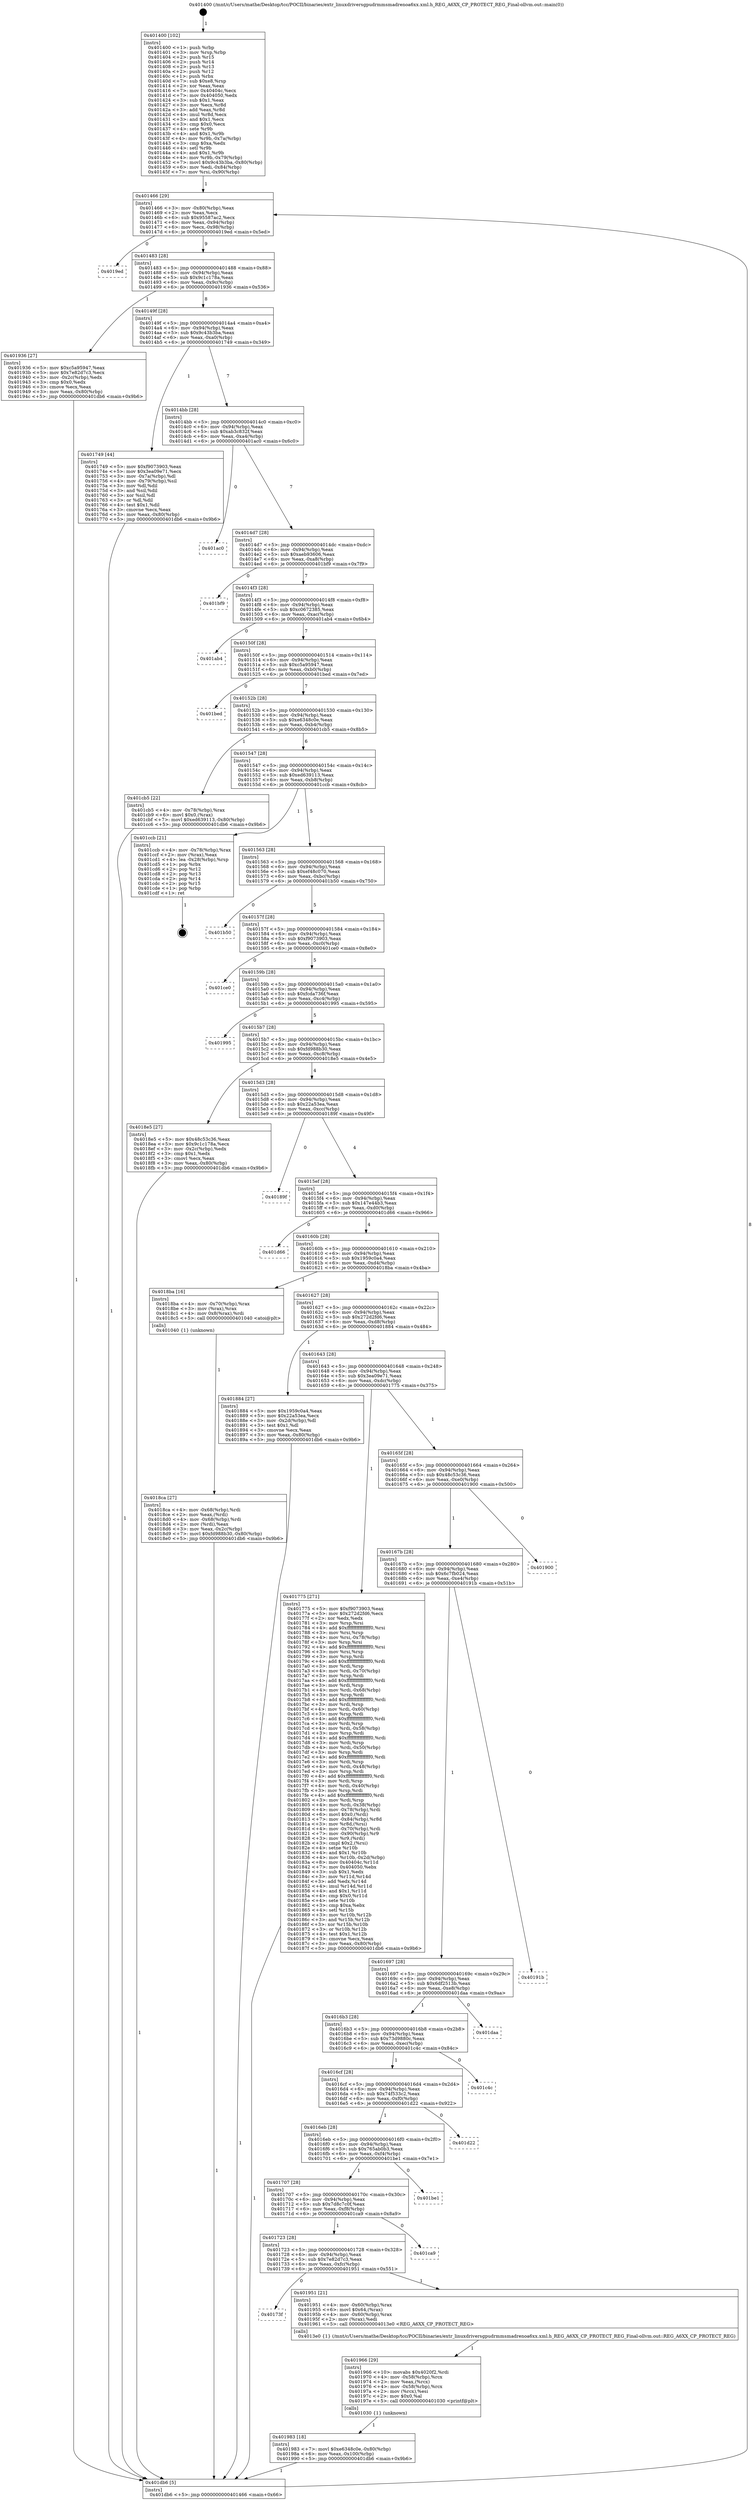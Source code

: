 digraph "0x401400" {
  label = "0x401400 (/mnt/c/Users/mathe/Desktop/tcc/POCII/binaries/extr_linuxdriversgpudrmmsmadrenoa6xx.xml.h_REG_A6XX_CP_PROTECT_REG_Final-ollvm.out::main(0))"
  labelloc = "t"
  node[shape=record]

  Entry [label="",width=0.3,height=0.3,shape=circle,fillcolor=black,style=filled]
  "0x401466" [label="{
     0x401466 [29]\l
     | [instrs]\l
     &nbsp;&nbsp;0x401466 \<+3\>: mov -0x80(%rbp),%eax\l
     &nbsp;&nbsp;0x401469 \<+2\>: mov %eax,%ecx\l
     &nbsp;&nbsp;0x40146b \<+6\>: sub $0x95587ac2,%ecx\l
     &nbsp;&nbsp;0x401471 \<+6\>: mov %eax,-0x94(%rbp)\l
     &nbsp;&nbsp;0x401477 \<+6\>: mov %ecx,-0x98(%rbp)\l
     &nbsp;&nbsp;0x40147d \<+6\>: je 00000000004019ed \<main+0x5ed\>\l
  }"]
  "0x4019ed" [label="{
     0x4019ed\l
  }", style=dashed]
  "0x401483" [label="{
     0x401483 [28]\l
     | [instrs]\l
     &nbsp;&nbsp;0x401483 \<+5\>: jmp 0000000000401488 \<main+0x88\>\l
     &nbsp;&nbsp;0x401488 \<+6\>: mov -0x94(%rbp),%eax\l
     &nbsp;&nbsp;0x40148e \<+5\>: sub $0x9c1c178a,%eax\l
     &nbsp;&nbsp;0x401493 \<+6\>: mov %eax,-0x9c(%rbp)\l
     &nbsp;&nbsp;0x401499 \<+6\>: je 0000000000401936 \<main+0x536\>\l
  }"]
  Exit [label="",width=0.3,height=0.3,shape=circle,fillcolor=black,style=filled,peripheries=2]
  "0x401936" [label="{
     0x401936 [27]\l
     | [instrs]\l
     &nbsp;&nbsp;0x401936 \<+5\>: mov $0xc5a95947,%eax\l
     &nbsp;&nbsp;0x40193b \<+5\>: mov $0x7e82d7c3,%ecx\l
     &nbsp;&nbsp;0x401940 \<+3\>: mov -0x2c(%rbp),%edx\l
     &nbsp;&nbsp;0x401943 \<+3\>: cmp $0x0,%edx\l
     &nbsp;&nbsp;0x401946 \<+3\>: cmove %ecx,%eax\l
     &nbsp;&nbsp;0x401949 \<+3\>: mov %eax,-0x80(%rbp)\l
     &nbsp;&nbsp;0x40194c \<+5\>: jmp 0000000000401db6 \<main+0x9b6\>\l
  }"]
  "0x40149f" [label="{
     0x40149f [28]\l
     | [instrs]\l
     &nbsp;&nbsp;0x40149f \<+5\>: jmp 00000000004014a4 \<main+0xa4\>\l
     &nbsp;&nbsp;0x4014a4 \<+6\>: mov -0x94(%rbp),%eax\l
     &nbsp;&nbsp;0x4014aa \<+5\>: sub $0x9c43b3ba,%eax\l
     &nbsp;&nbsp;0x4014af \<+6\>: mov %eax,-0xa0(%rbp)\l
     &nbsp;&nbsp;0x4014b5 \<+6\>: je 0000000000401749 \<main+0x349\>\l
  }"]
  "0x401983" [label="{
     0x401983 [18]\l
     | [instrs]\l
     &nbsp;&nbsp;0x401983 \<+7\>: movl $0xe6348c0e,-0x80(%rbp)\l
     &nbsp;&nbsp;0x40198a \<+6\>: mov %eax,-0x100(%rbp)\l
     &nbsp;&nbsp;0x401990 \<+5\>: jmp 0000000000401db6 \<main+0x9b6\>\l
  }"]
  "0x401749" [label="{
     0x401749 [44]\l
     | [instrs]\l
     &nbsp;&nbsp;0x401749 \<+5\>: mov $0xf9073903,%eax\l
     &nbsp;&nbsp;0x40174e \<+5\>: mov $0x3ea09e71,%ecx\l
     &nbsp;&nbsp;0x401753 \<+3\>: mov -0x7a(%rbp),%dl\l
     &nbsp;&nbsp;0x401756 \<+4\>: mov -0x79(%rbp),%sil\l
     &nbsp;&nbsp;0x40175a \<+3\>: mov %dl,%dil\l
     &nbsp;&nbsp;0x40175d \<+3\>: and %sil,%dil\l
     &nbsp;&nbsp;0x401760 \<+3\>: xor %sil,%dl\l
     &nbsp;&nbsp;0x401763 \<+3\>: or %dl,%dil\l
     &nbsp;&nbsp;0x401766 \<+4\>: test $0x1,%dil\l
     &nbsp;&nbsp;0x40176a \<+3\>: cmovne %ecx,%eax\l
     &nbsp;&nbsp;0x40176d \<+3\>: mov %eax,-0x80(%rbp)\l
     &nbsp;&nbsp;0x401770 \<+5\>: jmp 0000000000401db6 \<main+0x9b6\>\l
  }"]
  "0x4014bb" [label="{
     0x4014bb [28]\l
     | [instrs]\l
     &nbsp;&nbsp;0x4014bb \<+5\>: jmp 00000000004014c0 \<main+0xc0\>\l
     &nbsp;&nbsp;0x4014c0 \<+6\>: mov -0x94(%rbp),%eax\l
     &nbsp;&nbsp;0x4014c6 \<+5\>: sub $0xab3c832f,%eax\l
     &nbsp;&nbsp;0x4014cb \<+6\>: mov %eax,-0xa4(%rbp)\l
     &nbsp;&nbsp;0x4014d1 \<+6\>: je 0000000000401ac0 \<main+0x6c0\>\l
  }"]
  "0x401db6" [label="{
     0x401db6 [5]\l
     | [instrs]\l
     &nbsp;&nbsp;0x401db6 \<+5\>: jmp 0000000000401466 \<main+0x66\>\l
  }"]
  "0x401400" [label="{
     0x401400 [102]\l
     | [instrs]\l
     &nbsp;&nbsp;0x401400 \<+1\>: push %rbp\l
     &nbsp;&nbsp;0x401401 \<+3\>: mov %rsp,%rbp\l
     &nbsp;&nbsp;0x401404 \<+2\>: push %r15\l
     &nbsp;&nbsp;0x401406 \<+2\>: push %r14\l
     &nbsp;&nbsp;0x401408 \<+2\>: push %r13\l
     &nbsp;&nbsp;0x40140a \<+2\>: push %r12\l
     &nbsp;&nbsp;0x40140c \<+1\>: push %rbx\l
     &nbsp;&nbsp;0x40140d \<+7\>: sub $0xe8,%rsp\l
     &nbsp;&nbsp;0x401414 \<+2\>: xor %eax,%eax\l
     &nbsp;&nbsp;0x401416 \<+7\>: mov 0x40404c,%ecx\l
     &nbsp;&nbsp;0x40141d \<+7\>: mov 0x404050,%edx\l
     &nbsp;&nbsp;0x401424 \<+3\>: sub $0x1,%eax\l
     &nbsp;&nbsp;0x401427 \<+3\>: mov %ecx,%r8d\l
     &nbsp;&nbsp;0x40142a \<+3\>: add %eax,%r8d\l
     &nbsp;&nbsp;0x40142d \<+4\>: imul %r8d,%ecx\l
     &nbsp;&nbsp;0x401431 \<+3\>: and $0x1,%ecx\l
     &nbsp;&nbsp;0x401434 \<+3\>: cmp $0x0,%ecx\l
     &nbsp;&nbsp;0x401437 \<+4\>: sete %r9b\l
     &nbsp;&nbsp;0x40143b \<+4\>: and $0x1,%r9b\l
     &nbsp;&nbsp;0x40143f \<+4\>: mov %r9b,-0x7a(%rbp)\l
     &nbsp;&nbsp;0x401443 \<+3\>: cmp $0xa,%edx\l
     &nbsp;&nbsp;0x401446 \<+4\>: setl %r9b\l
     &nbsp;&nbsp;0x40144a \<+4\>: and $0x1,%r9b\l
     &nbsp;&nbsp;0x40144e \<+4\>: mov %r9b,-0x79(%rbp)\l
     &nbsp;&nbsp;0x401452 \<+7\>: movl $0x9c43b3ba,-0x80(%rbp)\l
     &nbsp;&nbsp;0x401459 \<+6\>: mov %edi,-0x84(%rbp)\l
     &nbsp;&nbsp;0x40145f \<+7\>: mov %rsi,-0x90(%rbp)\l
  }"]
  "0x401966" [label="{
     0x401966 [29]\l
     | [instrs]\l
     &nbsp;&nbsp;0x401966 \<+10\>: movabs $0x4020f2,%rdi\l
     &nbsp;&nbsp;0x401970 \<+4\>: mov -0x58(%rbp),%rcx\l
     &nbsp;&nbsp;0x401974 \<+2\>: mov %eax,(%rcx)\l
     &nbsp;&nbsp;0x401976 \<+4\>: mov -0x58(%rbp),%rcx\l
     &nbsp;&nbsp;0x40197a \<+2\>: mov (%rcx),%esi\l
     &nbsp;&nbsp;0x40197c \<+2\>: mov $0x0,%al\l
     &nbsp;&nbsp;0x40197e \<+5\>: call 0000000000401030 \<printf@plt\>\l
     | [calls]\l
     &nbsp;&nbsp;0x401030 \{1\} (unknown)\l
  }"]
  "0x401ac0" [label="{
     0x401ac0\l
  }", style=dashed]
  "0x4014d7" [label="{
     0x4014d7 [28]\l
     | [instrs]\l
     &nbsp;&nbsp;0x4014d7 \<+5\>: jmp 00000000004014dc \<main+0xdc\>\l
     &nbsp;&nbsp;0x4014dc \<+6\>: mov -0x94(%rbp),%eax\l
     &nbsp;&nbsp;0x4014e2 \<+5\>: sub $0xaeb93606,%eax\l
     &nbsp;&nbsp;0x4014e7 \<+6\>: mov %eax,-0xa8(%rbp)\l
     &nbsp;&nbsp;0x4014ed \<+6\>: je 0000000000401bf9 \<main+0x7f9\>\l
  }"]
  "0x40173f" [label="{
     0x40173f\l
  }", style=dashed]
  "0x401bf9" [label="{
     0x401bf9\l
  }", style=dashed]
  "0x4014f3" [label="{
     0x4014f3 [28]\l
     | [instrs]\l
     &nbsp;&nbsp;0x4014f3 \<+5\>: jmp 00000000004014f8 \<main+0xf8\>\l
     &nbsp;&nbsp;0x4014f8 \<+6\>: mov -0x94(%rbp),%eax\l
     &nbsp;&nbsp;0x4014fe \<+5\>: sub $0xc0672385,%eax\l
     &nbsp;&nbsp;0x401503 \<+6\>: mov %eax,-0xac(%rbp)\l
     &nbsp;&nbsp;0x401509 \<+6\>: je 0000000000401ab4 \<main+0x6b4\>\l
  }"]
  "0x401951" [label="{
     0x401951 [21]\l
     | [instrs]\l
     &nbsp;&nbsp;0x401951 \<+4\>: mov -0x60(%rbp),%rax\l
     &nbsp;&nbsp;0x401955 \<+6\>: movl $0x64,(%rax)\l
     &nbsp;&nbsp;0x40195b \<+4\>: mov -0x60(%rbp),%rax\l
     &nbsp;&nbsp;0x40195f \<+2\>: mov (%rax),%edi\l
     &nbsp;&nbsp;0x401961 \<+5\>: call 00000000004013e0 \<REG_A6XX_CP_PROTECT_REG\>\l
     | [calls]\l
     &nbsp;&nbsp;0x4013e0 \{1\} (/mnt/c/Users/mathe/Desktop/tcc/POCII/binaries/extr_linuxdriversgpudrmmsmadrenoa6xx.xml.h_REG_A6XX_CP_PROTECT_REG_Final-ollvm.out::REG_A6XX_CP_PROTECT_REG)\l
  }"]
  "0x401ab4" [label="{
     0x401ab4\l
  }", style=dashed]
  "0x40150f" [label="{
     0x40150f [28]\l
     | [instrs]\l
     &nbsp;&nbsp;0x40150f \<+5\>: jmp 0000000000401514 \<main+0x114\>\l
     &nbsp;&nbsp;0x401514 \<+6\>: mov -0x94(%rbp),%eax\l
     &nbsp;&nbsp;0x40151a \<+5\>: sub $0xc5a95947,%eax\l
     &nbsp;&nbsp;0x40151f \<+6\>: mov %eax,-0xb0(%rbp)\l
     &nbsp;&nbsp;0x401525 \<+6\>: je 0000000000401bed \<main+0x7ed\>\l
  }"]
  "0x401723" [label="{
     0x401723 [28]\l
     | [instrs]\l
     &nbsp;&nbsp;0x401723 \<+5\>: jmp 0000000000401728 \<main+0x328\>\l
     &nbsp;&nbsp;0x401728 \<+6\>: mov -0x94(%rbp),%eax\l
     &nbsp;&nbsp;0x40172e \<+5\>: sub $0x7e82d7c3,%eax\l
     &nbsp;&nbsp;0x401733 \<+6\>: mov %eax,-0xfc(%rbp)\l
     &nbsp;&nbsp;0x401739 \<+6\>: je 0000000000401951 \<main+0x551\>\l
  }"]
  "0x401bed" [label="{
     0x401bed\l
  }", style=dashed]
  "0x40152b" [label="{
     0x40152b [28]\l
     | [instrs]\l
     &nbsp;&nbsp;0x40152b \<+5\>: jmp 0000000000401530 \<main+0x130\>\l
     &nbsp;&nbsp;0x401530 \<+6\>: mov -0x94(%rbp),%eax\l
     &nbsp;&nbsp;0x401536 \<+5\>: sub $0xe6348c0e,%eax\l
     &nbsp;&nbsp;0x40153b \<+6\>: mov %eax,-0xb4(%rbp)\l
     &nbsp;&nbsp;0x401541 \<+6\>: je 0000000000401cb5 \<main+0x8b5\>\l
  }"]
  "0x401ca9" [label="{
     0x401ca9\l
  }", style=dashed]
  "0x401cb5" [label="{
     0x401cb5 [22]\l
     | [instrs]\l
     &nbsp;&nbsp;0x401cb5 \<+4\>: mov -0x78(%rbp),%rax\l
     &nbsp;&nbsp;0x401cb9 \<+6\>: movl $0x0,(%rax)\l
     &nbsp;&nbsp;0x401cbf \<+7\>: movl $0xed639113,-0x80(%rbp)\l
     &nbsp;&nbsp;0x401cc6 \<+5\>: jmp 0000000000401db6 \<main+0x9b6\>\l
  }"]
  "0x401547" [label="{
     0x401547 [28]\l
     | [instrs]\l
     &nbsp;&nbsp;0x401547 \<+5\>: jmp 000000000040154c \<main+0x14c\>\l
     &nbsp;&nbsp;0x40154c \<+6\>: mov -0x94(%rbp),%eax\l
     &nbsp;&nbsp;0x401552 \<+5\>: sub $0xed639113,%eax\l
     &nbsp;&nbsp;0x401557 \<+6\>: mov %eax,-0xb8(%rbp)\l
     &nbsp;&nbsp;0x40155d \<+6\>: je 0000000000401ccb \<main+0x8cb\>\l
  }"]
  "0x401707" [label="{
     0x401707 [28]\l
     | [instrs]\l
     &nbsp;&nbsp;0x401707 \<+5\>: jmp 000000000040170c \<main+0x30c\>\l
     &nbsp;&nbsp;0x40170c \<+6\>: mov -0x94(%rbp),%eax\l
     &nbsp;&nbsp;0x401712 \<+5\>: sub $0x7d8c7c0f,%eax\l
     &nbsp;&nbsp;0x401717 \<+6\>: mov %eax,-0xf8(%rbp)\l
     &nbsp;&nbsp;0x40171d \<+6\>: je 0000000000401ca9 \<main+0x8a9\>\l
  }"]
  "0x401ccb" [label="{
     0x401ccb [21]\l
     | [instrs]\l
     &nbsp;&nbsp;0x401ccb \<+4\>: mov -0x78(%rbp),%rax\l
     &nbsp;&nbsp;0x401ccf \<+2\>: mov (%rax),%eax\l
     &nbsp;&nbsp;0x401cd1 \<+4\>: lea -0x28(%rbp),%rsp\l
     &nbsp;&nbsp;0x401cd5 \<+1\>: pop %rbx\l
     &nbsp;&nbsp;0x401cd6 \<+2\>: pop %r12\l
     &nbsp;&nbsp;0x401cd8 \<+2\>: pop %r13\l
     &nbsp;&nbsp;0x401cda \<+2\>: pop %r14\l
     &nbsp;&nbsp;0x401cdc \<+2\>: pop %r15\l
     &nbsp;&nbsp;0x401cde \<+1\>: pop %rbp\l
     &nbsp;&nbsp;0x401cdf \<+1\>: ret\l
  }"]
  "0x401563" [label="{
     0x401563 [28]\l
     | [instrs]\l
     &nbsp;&nbsp;0x401563 \<+5\>: jmp 0000000000401568 \<main+0x168\>\l
     &nbsp;&nbsp;0x401568 \<+6\>: mov -0x94(%rbp),%eax\l
     &nbsp;&nbsp;0x40156e \<+5\>: sub $0xef48c070,%eax\l
     &nbsp;&nbsp;0x401573 \<+6\>: mov %eax,-0xbc(%rbp)\l
     &nbsp;&nbsp;0x401579 \<+6\>: je 0000000000401b50 \<main+0x750\>\l
  }"]
  "0x401be1" [label="{
     0x401be1\l
  }", style=dashed]
  "0x401b50" [label="{
     0x401b50\l
  }", style=dashed]
  "0x40157f" [label="{
     0x40157f [28]\l
     | [instrs]\l
     &nbsp;&nbsp;0x40157f \<+5\>: jmp 0000000000401584 \<main+0x184\>\l
     &nbsp;&nbsp;0x401584 \<+6\>: mov -0x94(%rbp),%eax\l
     &nbsp;&nbsp;0x40158a \<+5\>: sub $0xf9073903,%eax\l
     &nbsp;&nbsp;0x40158f \<+6\>: mov %eax,-0xc0(%rbp)\l
     &nbsp;&nbsp;0x401595 \<+6\>: je 0000000000401ce0 \<main+0x8e0\>\l
  }"]
  "0x4016eb" [label="{
     0x4016eb [28]\l
     | [instrs]\l
     &nbsp;&nbsp;0x4016eb \<+5\>: jmp 00000000004016f0 \<main+0x2f0\>\l
     &nbsp;&nbsp;0x4016f0 \<+6\>: mov -0x94(%rbp),%eax\l
     &nbsp;&nbsp;0x4016f6 \<+5\>: sub $0x765ab0b3,%eax\l
     &nbsp;&nbsp;0x4016fb \<+6\>: mov %eax,-0xf4(%rbp)\l
     &nbsp;&nbsp;0x401701 \<+6\>: je 0000000000401be1 \<main+0x7e1\>\l
  }"]
  "0x401ce0" [label="{
     0x401ce0\l
  }", style=dashed]
  "0x40159b" [label="{
     0x40159b [28]\l
     | [instrs]\l
     &nbsp;&nbsp;0x40159b \<+5\>: jmp 00000000004015a0 \<main+0x1a0\>\l
     &nbsp;&nbsp;0x4015a0 \<+6\>: mov -0x94(%rbp),%eax\l
     &nbsp;&nbsp;0x4015a6 \<+5\>: sub $0xfcda736f,%eax\l
     &nbsp;&nbsp;0x4015ab \<+6\>: mov %eax,-0xc4(%rbp)\l
     &nbsp;&nbsp;0x4015b1 \<+6\>: je 0000000000401995 \<main+0x595\>\l
  }"]
  "0x401d22" [label="{
     0x401d22\l
  }", style=dashed]
  "0x401995" [label="{
     0x401995\l
  }", style=dashed]
  "0x4015b7" [label="{
     0x4015b7 [28]\l
     | [instrs]\l
     &nbsp;&nbsp;0x4015b7 \<+5\>: jmp 00000000004015bc \<main+0x1bc\>\l
     &nbsp;&nbsp;0x4015bc \<+6\>: mov -0x94(%rbp),%eax\l
     &nbsp;&nbsp;0x4015c2 \<+5\>: sub $0xfd988b30,%eax\l
     &nbsp;&nbsp;0x4015c7 \<+6\>: mov %eax,-0xc8(%rbp)\l
     &nbsp;&nbsp;0x4015cd \<+6\>: je 00000000004018e5 \<main+0x4e5\>\l
  }"]
  "0x4016cf" [label="{
     0x4016cf [28]\l
     | [instrs]\l
     &nbsp;&nbsp;0x4016cf \<+5\>: jmp 00000000004016d4 \<main+0x2d4\>\l
     &nbsp;&nbsp;0x4016d4 \<+6\>: mov -0x94(%rbp),%eax\l
     &nbsp;&nbsp;0x4016da \<+5\>: sub $0x74f533c2,%eax\l
     &nbsp;&nbsp;0x4016df \<+6\>: mov %eax,-0xf0(%rbp)\l
     &nbsp;&nbsp;0x4016e5 \<+6\>: je 0000000000401d22 \<main+0x922\>\l
  }"]
  "0x4018e5" [label="{
     0x4018e5 [27]\l
     | [instrs]\l
     &nbsp;&nbsp;0x4018e5 \<+5\>: mov $0x48c53c36,%eax\l
     &nbsp;&nbsp;0x4018ea \<+5\>: mov $0x9c1c178a,%ecx\l
     &nbsp;&nbsp;0x4018ef \<+3\>: mov -0x2c(%rbp),%edx\l
     &nbsp;&nbsp;0x4018f2 \<+3\>: cmp $0x1,%edx\l
     &nbsp;&nbsp;0x4018f5 \<+3\>: cmovl %ecx,%eax\l
     &nbsp;&nbsp;0x4018f8 \<+3\>: mov %eax,-0x80(%rbp)\l
     &nbsp;&nbsp;0x4018fb \<+5\>: jmp 0000000000401db6 \<main+0x9b6\>\l
  }"]
  "0x4015d3" [label="{
     0x4015d3 [28]\l
     | [instrs]\l
     &nbsp;&nbsp;0x4015d3 \<+5\>: jmp 00000000004015d8 \<main+0x1d8\>\l
     &nbsp;&nbsp;0x4015d8 \<+6\>: mov -0x94(%rbp),%eax\l
     &nbsp;&nbsp;0x4015de \<+5\>: sub $0x22a53ea,%eax\l
     &nbsp;&nbsp;0x4015e3 \<+6\>: mov %eax,-0xcc(%rbp)\l
     &nbsp;&nbsp;0x4015e9 \<+6\>: je 000000000040189f \<main+0x49f\>\l
  }"]
  "0x401c4c" [label="{
     0x401c4c\l
  }", style=dashed]
  "0x40189f" [label="{
     0x40189f\l
  }", style=dashed]
  "0x4015ef" [label="{
     0x4015ef [28]\l
     | [instrs]\l
     &nbsp;&nbsp;0x4015ef \<+5\>: jmp 00000000004015f4 \<main+0x1f4\>\l
     &nbsp;&nbsp;0x4015f4 \<+6\>: mov -0x94(%rbp),%eax\l
     &nbsp;&nbsp;0x4015fa \<+5\>: sub $0x147e44b3,%eax\l
     &nbsp;&nbsp;0x4015ff \<+6\>: mov %eax,-0xd0(%rbp)\l
     &nbsp;&nbsp;0x401605 \<+6\>: je 0000000000401d66 \<main+0x966\>\l
  }"]
  "0x4016b3" [label="{
     0x4016b3 [28]\l
     | [instrs]\l
     &nbsp;&nbsp;0x4016b3 \<+5\>: jmp 00000000004016b8 \<main+0x2b8\>\l
     &nbsp;&nbsp;0x4016b8 \<+6\>: mov -0x94(%rbp),%eax\l
     &nbsp;&nbsp;0x4016be \<+5\>: sub $0x73d9880c,%eax\l
     &nbsp;&nbsp;0x4016c3 \<+6\>: mov %eax,-0xec(%rbp)\l
     &nbsp;&nbsp;0x4016c9 \<+6\>: je 0000000000401c4c \<main+0x84c\>\l
  }"]
  "0x401d66" [label="{
     0x401d66\l
  }", style=dashed]
  "0x40160b" [label="{
     0x40160b [28]\l
     | [instrs]\l
     &nbsp;&nbsp;0x40160b \<+5\>: jmp 0000000000401610 \<main+0x210\>\l
     &nbsp;&nbsp;0x401610 \<+6\>: mov -0x94(%rbp),%eax\l
     &nbsp;&nbsp;0x401616 \<+5\>: sub $0x1959c0a4,%eax\l
     &nbsp;&nbsp;0x40161b \<+6\>: mov %eax,-0xd4(%rbp)\l
     &nbsp;&nbsp;0x401621 \<+6\>: je 00000000004018ba \<main+0x4ba\>\l
  }"]
  "0x401daa" [label="{
     0x401daa\l
  }", style=dashed]
  "0x4018ba" [label="{
     0x4018ba [16]\l
     | [instrs]\l
     &nbsp;&nbsp;0x4018ba \<+4\>: mov -0x70(%rbp),%rax\l
     &nbsp;&nbsp;0x4018be \<+3\>: mov (%rax),%rax\l
     &nbsp;&nbsp;0x4018c1 \<+4\>: mov 0x8(%rax),%rdi\l
     &nbsp;&nbsp;0x4018c5 \<+5\>: call 0000000000401040 \<atoi@plt\>\l
     | [calls]\l
     &nbsp;&nbsp;0x401040 \{1\} (unknown)\l
  }"]
  "0x401627" [label="{
     0x401627 [28]\l
     | [instrs]\l
     &nbsp;&nbsp;0x401627 \<+5\>: jmp 000000000040162c \<main+0x22c\>\l
     &nbsp;&nbsp;0x40162c \<+6\>: mov -0x94(%rbp),%eax\l
     &nbsp;&nbsp;0x401632 \<+5\>: sub $0x272d2fd6,%eax\l
     &nbsp;&nbsp;0x401637 \<+6\>: mov %eax,-0xd8(%rbp)\l
     &nbsp;&nbsp;0x40163d \<+6\>: je 0000000000401884 \<main+0x484\>\l
  }"]
  "0x401697" [label="{
     0x401697 [28]\l
     | [instrs]\l
     &nbsp;&nbsp;0x401697 \<+5\>: jmp 000000000040169c \<main+0x29c\>\l
     &nbsp;&nbsp;0x40169c \<+6\>: mov -0x94(%rbp),%eax\l
     &nbsp;&nbsp;0x4016a2 \<+5\>: sub $0x6df2513b,%eax\l
     &nbsp;&nbsp;0x4016a7 \<+6\>: mov %eax,-0xe8(%rbp)\l
     &nbsp;&nbsp;0x4016ad \<+6\>: je 0000000000401daa \<main+0x9aa\>\l
  }"]
  "0x401884" [label="{
     0x401884 [27]\l
     | [instrs]\l
     &nbsp;&nbsp;0x401884 \<+5\>: mov $0x1959c0a4,%eax\l
     &nbsp;&nbsp;0x401889 \<+5\>: mov $0x22a53ea,%ecx\l
     &nbsp;&nbsp;0x40188e \<+3\>: mov -0x2d(%rbp),%dl\l
     &nbsp;&nbsp;0x401891 \<+3\>: test $0x1,%dl\l
     &nbsp;&nbsp;0x401894 \<+3\>: cmovne %ecx,%eax\l
     &nbsp;&nbsp;0x401897 \<+3\>: mov %eax,-0x80(%rbp)\l
     &nbsp;&nbsp;0x40189a \<+5\>: jmp 0000000000401db6 \<main+0x9b6\>\l
  }"]
  "0x401643" [label="{
     0x401643 [28]\l
     | [instrs]\l
     &nbsp;&nbsp;0x401643 \<+5\>: jmp 0000000000401648 \<main+0x248\>\l
     &nbsp;&nbsp;0x401648 \<+6\>: mov -0x94(%rbp),%eax\l
     &nbsp;&nbsp;0x40164e \<+5\>: sub $0x3ea09e71,%eax\l
     &nbsp;&nbsp;0x401653 \<+6\>: mov %eax,-0xdc(%rbp)\l
     &nbsp;&nbsp;0x401659 \<+6\>: je 0000000000401775 \<main+0x375\>\l
  }"]
  "0x40191b" [label="{
     0x40191b\l
  }", style=dashed]
  "0x401775" [label="{
     0x401775 [271]\l
     | [instrs]\l
     &nbsp;&nbsp;0x401775 \<+5\>: mov $0xf9073903,%eax\l
     &nbsp;&nbsp;0x40177a \<+5\>: mov $0x272d2fd6,%ecx\l
     &nbsp;&nbsp;0x40177f \<+2\>: xor %edx,%edx\l
     &nbsp;&nbsp;0x401781 \<+3\>: mov %rsp,%rsi\l
     &nbsp;&nbsp;0x401784 \<+4\>: add $0xfffffffffffffff0,%rsi\l
     &nbsp;&nbsp;0x401788 \<+3\>: mov %rsi,%rsp\l
     &nbsp;&nbsp;0x40178b \<+4\>: mov %rsi,-0x78(%rbp)\l
     &nbsp;&nbsp;0x40178f \<+3\>: mov %rsp,%rsi\l
     &nbsp;&nbsp;0x401792 \<+4\>: add $0xfffffffffffffff0,%rsi\l
     &nbsp;&nbsp;0x401796 \<+3\>: mov %rsi,%rsp\l
     &nbsp;&nbsp;0x401799 \<+3\>: mov %rsp,%rdi\l
     &nbsp;&nbsp;0x40179c \<+4\>: add $0xfffffffffffffff0,%rdi\l
     &nbsp;&nbsp;0x4017a0 \<+3\>: mov %rdi,%rsp\l
     &nbsp;&nbsp;0x4017a3 \<+4\>: mov %rdi,-0x70(%rbp)\l
     &nbsp;&nbsp;0x4017a7 \<+3\>: mov %rsp,%rdi\l
     &nbsp;&nbsp;0x4017aa \<+4\>: add $0xfffffffffffffff0,%rdi\l
     &nbsp;&nbsp;0x4017ae \<+3\>: mov %rdi,%rsp\l
     &nbsp;&nbsp;0x4017b1 \<+4\>: mov %rdi,-0x68(%rbp)\l
     &nbsp;&nbsp;0x4017b5 \<+3\>: mov %rsp,%rdi\l
     &nbsp;&nbsp;0x4017b8 \<+4\>: add $0xfffffffffffffff0,%rdi\l
     &nbsp;&nbsp;0x4017bc \<+3\>: mov %rdi,%rsp\l
     &nbsp;&nbsp;0x4017bf \<+4\>: mov %rdi,-0x60(%rbp)\l
     &nbsp;&nbsp;0x4017c3 \<+3\>: mov %rsp,%rdi\l
     &nbsp;&nbsp;0x4017c6 \<+4\>: add $0xfffffffffffffff0,%rdi\l
     &nbsp;&nbsp;0x4017ca \<+3\>: mov %rdi,%rsp\l
     &nbsp;&nbsp;0x4017cd \<+4\>: mov %rdi,-0x58(%rbp)\l
     &nbsp;&nbsp;0x4017d1 \<+3\>: mov %rsp,%rdi\l
     &nbsp;&nbsp;0x4017d4 \<+4\>: add $0xfffffffffffffff0,%rdi\l
     &nbsp;&nbsp;0x4017d8 \<+3\>: mov %rdi,%rsp\l
     &nbsp;&nbsp;0x4017db \<+4\>: mov %rdi,-0x50(%rbp)\l
     &nbsp;&nbsp;0x4017df \<+3\>: mov %rsp,%rdi\l
     &nbsp;&nbsp;0x4017e2 \<+4\>: add $0xfffffffffffffff0,%rdi\l
     &nbsp;&nbsp;0x4017e6 \<+3\>: mov %rdi,%rsp\l
     &nbsp;&nbsp;0x4017e9 \<+4\>: mov %rdi,-0x48(%rbp)\l
     &nbsp;&nbsp;0x4017ed \<+3\>: mov %rsp,%rdi\l
     &nbsp;&nbsp;0x4017f0 \<+4\>: add $0xfffffffffffffff0,%rdi\l
     &nbsp;&nbsp;0x4017f4 \<+3\>: mov %rdi,%rsp\l
     &nbsp;&nbsp;0x4017f7 \<+4\>: mov %rdi,-0x40(%rbp)\l
     &nbsp;&nbsp;0x4017fb \<+3\>: mov %rsp,%rdi\l
     &nbsp;&nbsp;0x4017fe \<+4\>: add $0xfffffffffffffff0,%rdi\l
     &nbsp;&nbsp;0x401802 \<+3\>: mov %rdi,%rsp\l
     &nbsp;&nbsp;0x401805 \<+4\>: mov %rdi,-0x38(%rbp)\l
     &nbsp;&nbsp;0x401809 \<+4\>: mov -0x78(%rbp),%rdi\l
     &nbsp;&nbsp;0x40180d \<+6\>: movl $0x0,(%rdi)\l
     &nbsp;&nbsp;0x401813 \<+7\>: mov -0x84(%rbp),%r8d\l
     &nbsp;&nbsp;0x40181a \<+3\>: mov %r8d,(%rsi)\l
     &nbsp;&nbsp;0x40181d \<+4\>: mov -0x70(%rbp),%rdi\l
     &nbsp;&nbsp;0x401821 \<+7\>: mov -0x90(%rbp),%r9\l
     &nbsp;&nbsp;0x401828 \<+3\>: mov %r9,(%rdi)\l
     &nbsp;&nbsp;0x40182b \<+3\>: cmpl $0x2,(%rsi)\l
     &nbsp;&nbsp;0x40182e \<+4\>: setne %r10b\l
     &nbsp;&nbsp;0x401832 \<+4\>: and $0x1,%r10b\l
     &nbsp;&nbsp;0x401836 \<+4\>: mov %r10b,-0x2d(%rbp)\l
     &nbsp;&nbsp;0x40183a \<+8\>: mov 0x40404c,%r11d\l
     &nbsp;&nbsp;0x401842 \<+7\>: mov 0x404050,%ebx\l
     &nbsp;&nbsp;0x401849 \<+3\>: sub $0x1,%edx\l
     &nbsp;&nbsp;0x40184c \<+3\>: mov %r11d,%r14d\l
     &nbsp;&nbsp;0x40184f \<+3\>: add %edx,%r14d\l
     &nbsp;&nbsp;0x401852 \<+4\>: imul %r14d,%r11d\l
     &nbsp;&nbsp;0x401856 \<+4\>: and $0x1,%r11d\l
     &nbsp;&nbsp;0x40185a \<+4\>: cmp $0x0,%r11d\l
     &nbsp;&nbsp;0x40185e \<+4\>: sete %r10b\l
     &nbsp;&nbsp;0x401862 \<+3\>: cmp $0xa,%ebx\l
     &nbsp;&nbsp;0x401865 \<+4\>: setl %r15b\l
     &nbsp;&nbsp;0x401869 \<+3\>: mov %r10b,%r12b\l
     &nbsp;&nbsp;0x40186c \<+3\>: and %r15b,%r12b\l
     &nbsp;&nbsp;0x40186f \<+3\>: xor %r15b,%r10b\l
     &nbsp;&nbsp;0x401872 \<+3\>: or %r10b,%r12b\l
     &nbsp;&nbsp;0x401875 \<+4\>: test $0x1,%r12b\l
     &nbsp;&nbsp;0x401879 \<+3\>: cmovne %ecx,%eax\l
     &nbsp;&nbsp;0x40187c \<+3\>: mov %eax,-0x80(%rbp)\l
     &nbsp;&nbsp;0x40187f \<+5\>: jmp 0000000000401db6 \<main+0x9b6\>\l
  }"]
  "0x40165f" [label="{
     0x40165f [28]\l
     | [instrs]\l
     &nbsp;&nbsp;0x40165f \<+5\>: jmp 0000000000401664 \<main+0x264\>\l
     &nbsp;&nbsp;0x401664 \<+6\>: mov -0x94(%rbp),%eax\l
     &nbsp;&nbsp;0x40166a \<+5\>: sub $0x48c53c36,%eax\l
     &nbsp;&nbsp;0x40166f \<+6\>: mov %eax,-0xe0(%rbp)\l
     &nbsp;&nbsp;0x401675 \<+6\>: je 0000000000401900 \<main+0x500\>\l
  }"]
  "0x40167b" [label="{
     0x40167b [28]\l
     | [instrs]\l
     &nbsp;&nbsp;0x40167b \<+5\>: jmp 0000000000401680 \<main+0x280\>\l
     &nbsp;&nbsp;0x401680 \<+6\>: mov -0x94(%rbp),%eax\l
     &nbsp;&nbsp;0x401686 \<+5\>: sub $0x6c7fb024,%eax\l
     &nbsp;&nbsp;0x40168b \<+6\>: mov %eax,-0xe4(%rbp)\l
     &nbsp;&nbsp;0x401691 \<+6\>: je 000000000040191b \<main+0x51b\>\l
  }"]
  "0x4018ca" [label="{
     0x4018ca [27]\l
     | [instrs]\l
     &nbsp;&nbsp;0x4018ca \<+4\>: mov -0x68(%rbp),%rdi\l
     &nbsp;&nbsp;0x4018ce \<+2\>: mov %eax,(%rdi)\l
     &nbsp;&nbsp;0x4018d0 \<+4\>: mov -0x68(%rbp),%rdi\l
     &nbsp;&nbsp;0x4018d4 \<+2\>: mov (%rdi),%eax\l
     &nbsp;&nbsp;0x4018d6 \<+3\>: mov %eax,-0x2c(%rbp)\l
     &nbsp;&nbsp;0x4018d9 \<+7\>: movl $0xfd988b30,-0x80(%rbp)\l
     &nbsp;&nbsp;0x4018e0 \<+5\>: jmp 0000000000401db6 \<main+0x9b6\>\l
  }"]
  "0x401900" [label="{
     0x401900\l
  }", style=dashed]
  Entry -> "0x401400" [label=" 1"]
  "0x401466" -> "0x4019ed" [label=" 0"]
  "0x401466" -> "0x401483" [label=" 9"]
  "0x401ccb" -> Exit [label=" 1"]
  "0x401483" -> "0x401936" [label=" 1"]
  "0x401483" -> "0x40149f" [label=" 8"]
  "0x401cb5" -> "0x401db6" [label=" 1"]
  "0x40149f" -> "0x401749" [label=" 1"]
  "0x40149f" -> "0x4014bb" [label=" 7"]
  "0x401749" -> "0x401db6" [label=" 1"]
  "0x401400" -> "0x401466" [label=" 1"]
  "0x401db6" -> "0x401466" [label=" 8"]
  "0x401983" -> "0x401db6" [label=" 1"]
  "0x4014bb" -> "0x401ac0" [label=" 0"]
  "0x4014bb" -> "0x4014d7" [label=" 7"]
  "0x401966" -> "0x401983" [label=" 1"]
  "0x4014d7" -> "0x401bf9" [label=" 0"]
  "0x4014d7" -> "0x4014f3" [label=" 7"]
  "0x401951" -> "0x401966" [label=" 1"]
  "0x4014f3" -> "0x401ab4" [label=" 0"]
  "0x4014f3" -> "0x40150f" [label=" 7"]
  "0x401723" -> "0x40173f" [label=" 0"]
  "0x40150f" -> "0x401bed" [label=" 0"]
  "0x40150f" -> "0x40152b" [label=" 7"]
  "0x401723" -> "0x401951" [label=" 1"]
  "0x40152b" -> "0x401cb5" [label=" 1"]
  "0x40152b" -> "0x401547" [label=" 6"]
  "0x401707" -> "0x401723" [label=" 1"]
  "0x401547" -> "0x401ccb" [label=" 1"]
  "0x401547" -> "0x401563" [label=" 5"]
  "0x401707" -> "0x401ca9" [label=" 0"]
  "0x401563" -> "0x401b50" [label=" 0"]
  "0x401563" -> "0x40157f" [label=" 5"]
  "0x4016eb" -> "0x401707" [label=" 1"]
  "0x40157f" -> "0x401ce0" [label=" 0"]
  "0x40157f" -> "0x40159b" [label=" 5"]
  "0x4016eb" -> "0x401be1" [label=" 0"]
  "0x40159b" -> "0x401995" [label=" 0"]
  "0x40159b" -> "0x4015b7" [label=" 5"]
  "0x4016cf" -> "0x4016eb" [label=" 1"]
  "0x4015b7" -> "0x4018e5" [label=" 1"]
  "0x4015b7" -> "0x4015d3" [label=" 4"]
  "0x4016cf" -> "0x401d22" [label=" 0"]
  "0x4015d3" -> "0x40189f" [label=" 0"]
  "0x4015d3" -> "0x4015ef" [label=" 4"]
  "0x4016b3" -> "0x4016cf" [label=" 1"]
  "0x4015ef" -> "0x401d66" [label=" 0"]
  "0x4015ef" -> "0x40160b" [label=" 4"]
  "0x4016b3" -> "0x401c4c" [label=" 0"]
  "0x40160b" -> "0x4018ba" [label=" 1"]
  "0x40160b" -> "0x401627" [label=" 3"]
  "0x401697" -> "0x4016b3" [label=" 1"]
  "0x401627" -> "0x401884" [label=" 1"]
  "0x401627" -> "0x401643" [label=" 2"]
  "0x401697" -> "0x401daa" [label=" 0"]
  "0x401643" -> "0x401775" [label=" 1"]
  "0x401643" -> "0x40165f" [label=" 1"]
  "0x40167b" -> "0x401697" [label=" 1"]
  "0x401775" -> "0x401db6" [label=" 1"]
  "0x401884" -> "0x401db6" [label=" 1"]
  "0x4018ba" -> "0x4018ca" [label=" 1"]
  "0x4018ca" -> "0x401db6" [label=" 1"]
  "0x4018e5" -> "0x401db6" [label=" 1"]
  "0x401936" -> "0x401db6" [label=" 1"]
  "0x40167b" -> "0x40191b" [label=" 0"]
  "0x40165f" -> "0x401900" [label=" 0"]
  "0x40165f" -> "0x40167b" [label=" 1"]
}
